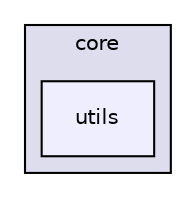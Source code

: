 digraph "xmippCore/core/utils" {
  compound=true
  node [ fontsize="10", fontname="Helvetica"];
  edge [ labelfontsize="10", labelfontname="Helvetica"];
  subgraph clusterdir_7b263f08efd4b5bafd60790250e211a5 {
    graph [ bgcolor="#ddddee", pencolor="black", label="core" fontname="Helvetica", fontsize="10", URL="dir_7b263f08efd4b5bafd60790250e211a5.html"]
  dir_19cbdcab4289ba5f893c75870b8b66aa [shape=box, label="utils", style="filled", fillcolor="#eeeeff", pencolor="black", URL="dir_19cbdcab4289ba5f893c75870b8b66aa.html"];
  }
}
